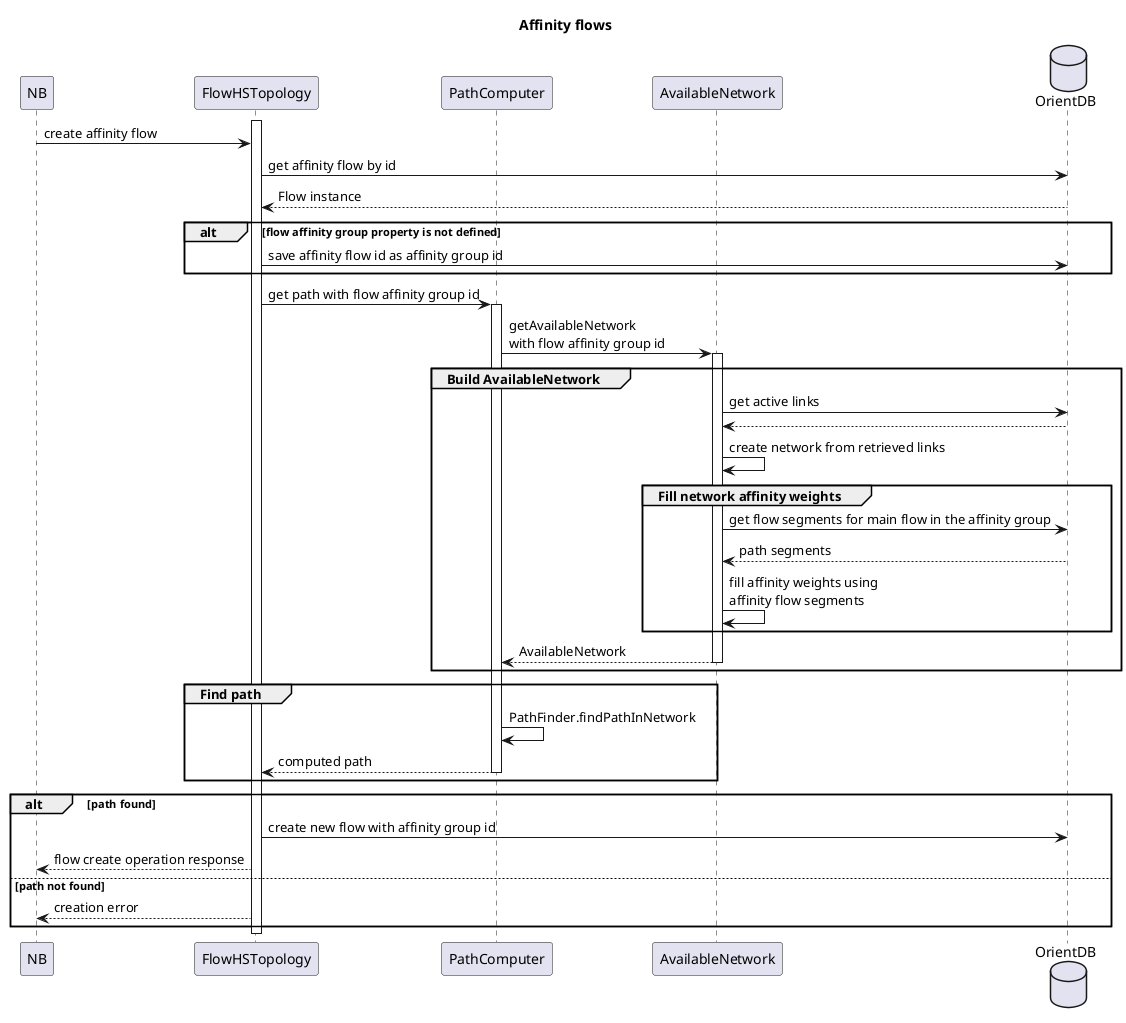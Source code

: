 @startuml
title Affinity flows

participant NB
participant FlowHSTopology
participant PathComputer
participant AvailableNetwork
database OrientDB

activate FlowHSTopology
NB -> FlowHSTopology : create affinity flow

FlowHSTopology -> OrientDB : get affinity flow by id
OrientDB --> FlowHSTopology : Flow instance
alt flow affinity group property is not defined
   FlowHSTopology -> OrientDB : save affinity flow id as affinity group id
end

FlowHSTopology -> PathComputer : get path with flow affinity group id
activate PathComputer

PathComputer -> AvailableNetwork : getAvailableNetwork\nwith flow affinity group id
activate AvailableNetwork

group Build AvailableNetwork
    AvailableNetwork -> OrientDB: get active links
    OrientDB--> AvailableNetwork
    AvailableNetwork -> AvailableNetwork : create network from retrieved links

    group Fill network affinity weights
        AvailableNetwork -> OrientDB : get flow segments for main flow in the affinity group
        OrientDB--> AvailableNetwork : path segments

        AvailableNetwork -> AvailableNetwork: fill affinity weights using\naffinity flow segments
    end
    AvailableNetwork --> PathComputer : AvailableNetwork
    deactivate AvailableNetwork
end

group Find path
    PathComputer -> PathComputer : PathFinder.findPathInNetwork
    PathComputer --> FlowHSTopology : computed path
    deactivate PathComputer
end

alt path found
    FlowHSTopology -> OrientDB : create new flow with affinity group id

    FlowHSTopology --> NB : flow create operation response

else path not found
   FlowHSTopology --> NB: creation error
end

deactivate FlowHSTopology

@enduml
